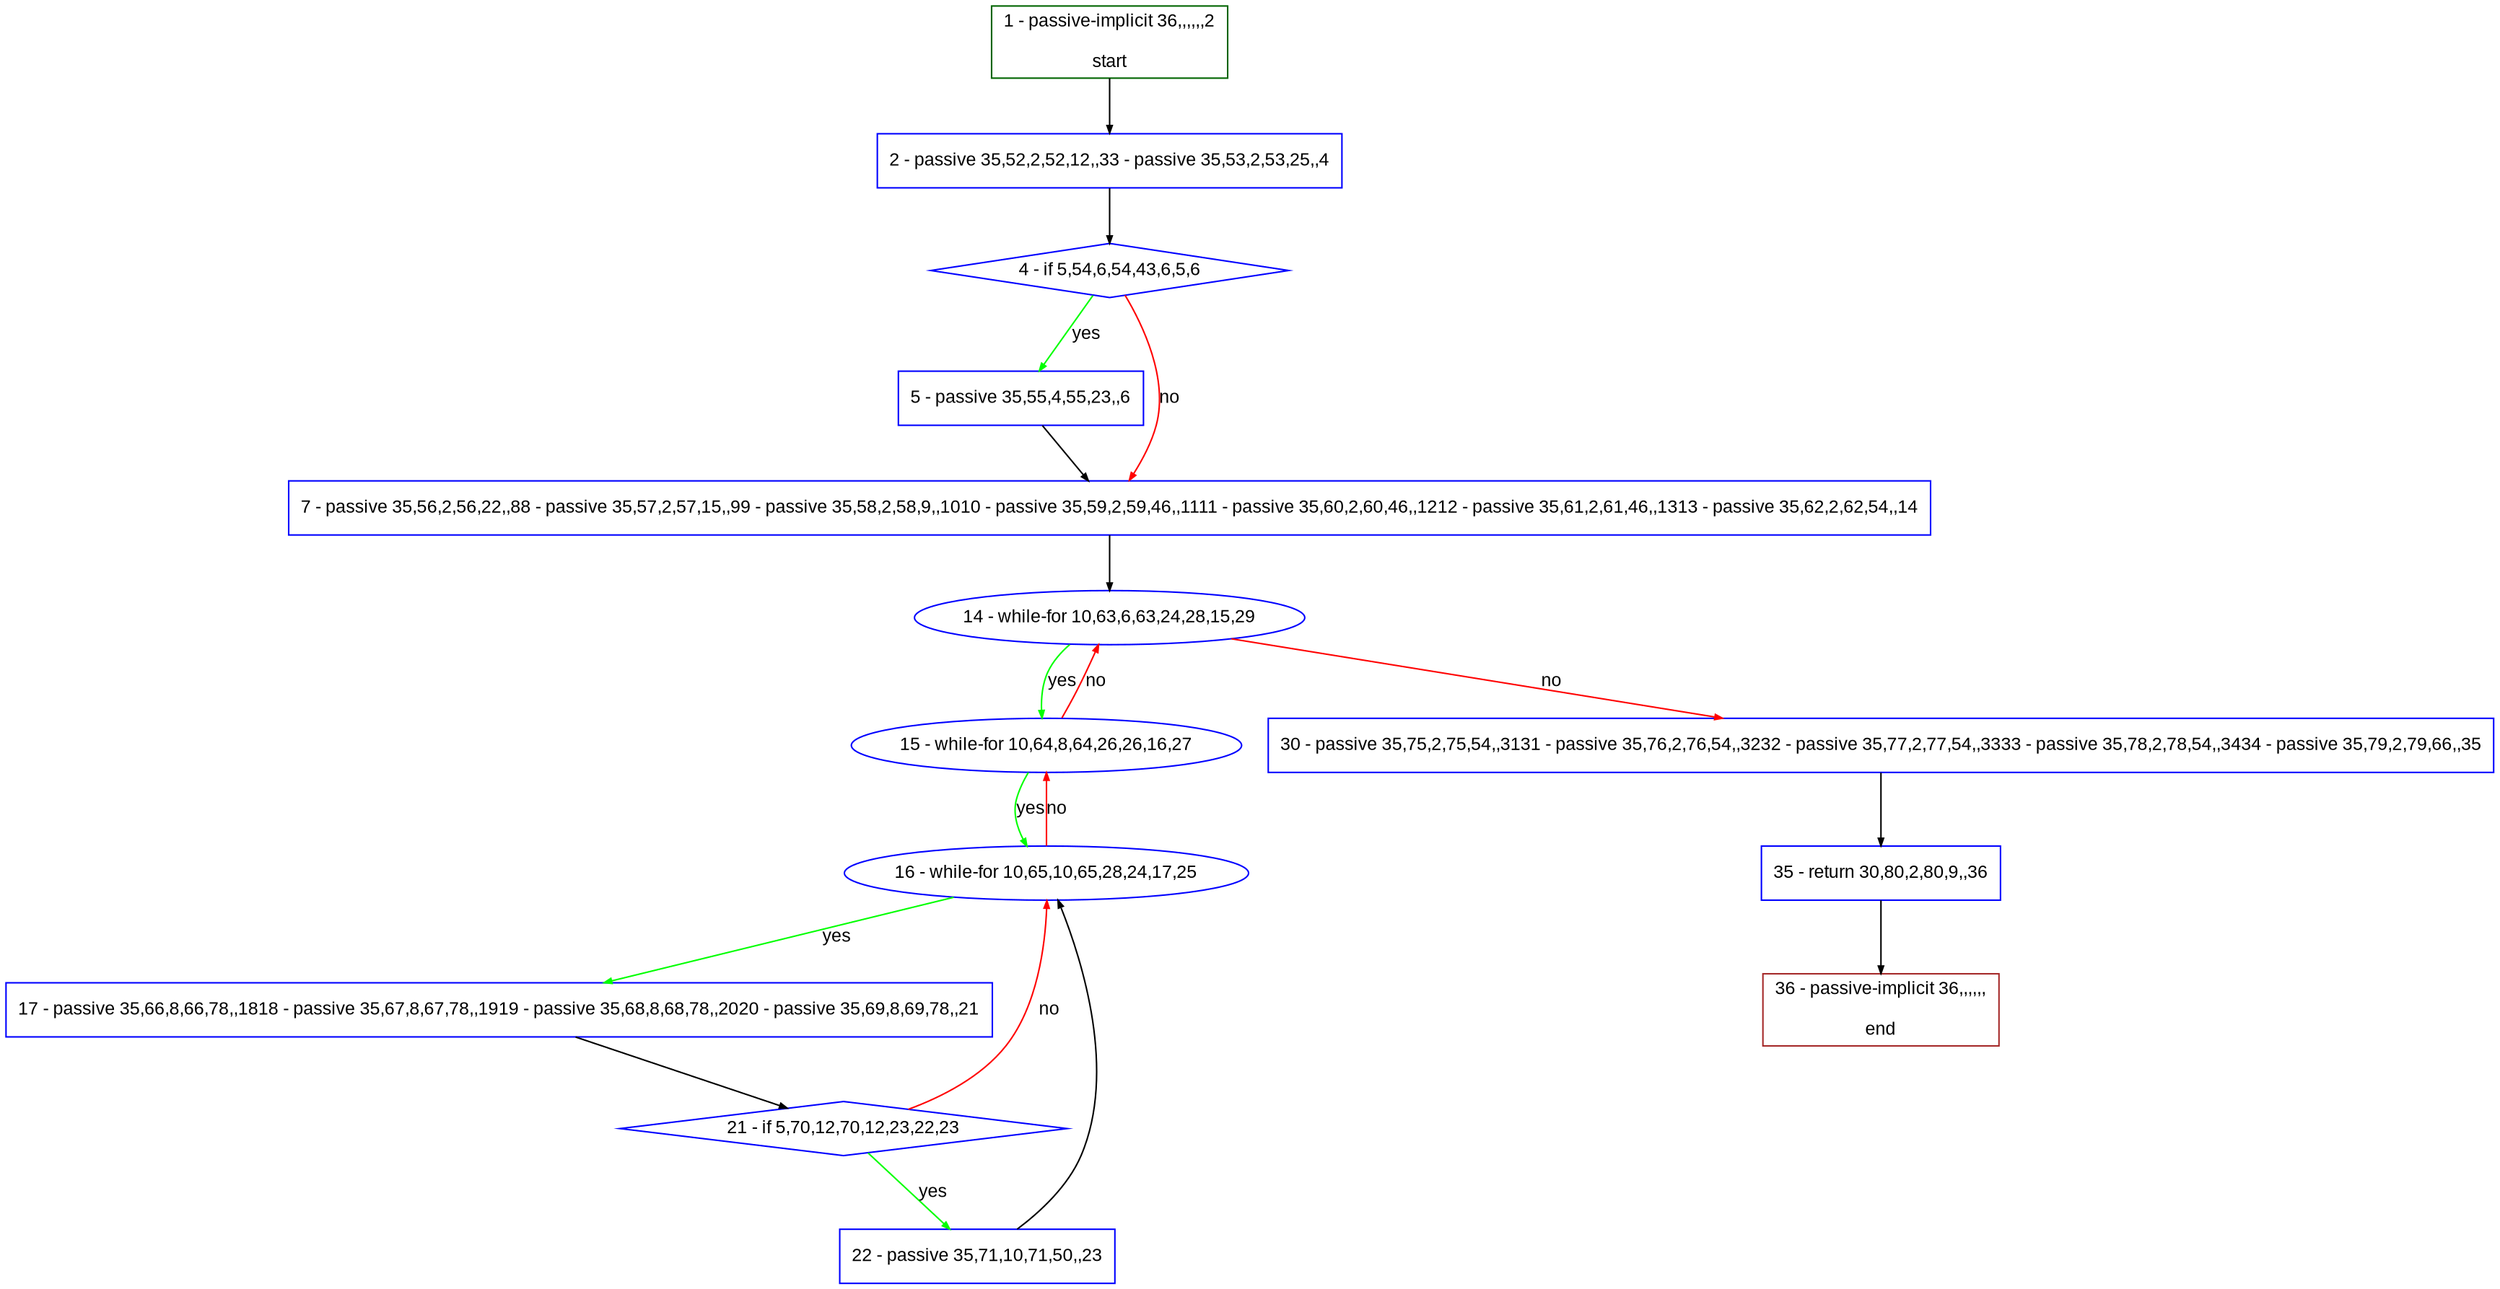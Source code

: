 digraph "" {
  graph [pack="true", label="", fontsize="12", packmode="clust", fontname="Arial", fillcolor="#FFFFCC", bgcolor="white", style="rounded,filled", compound="true"];
  node [node_initialized="no", label="", color="grey", fontsize="12", fillcolor="white", fontname="Arial", style="filled", shape="rectangle", compound="true", fixedsize="false"];
  edge [fontcolor="black", arrowhead="normal", arrowtail="none", arrowsize="0.5", ltail="", label="", color="black", fontsize="12", lhead="", fontname="Arial", dir="forward", compound="true"];
  __N1 [label="2 - passive 35,52,2,52,12,,33 - passive 35,53,2,53,25,,4", color="#0000ff", fillcolor="#ffffff", style="filled", shape="box"];
  __N2 [label="1 - passive-implicit 36,,,,,,2\n\nstart", color="#006400", fillcolor="#ffffff", style="filled", shape="box"];
  __N3 [label="4 - if 5,54,6,54,43,6,5,6", color="#0000ff", fillcolor="#ffffff", style="filled", shape="diamond"];
  __N4 [label="5 - passive 35,55,4,55,23,,6", color="#0000ff", fillcolor="#ffffff", style="filled", shape="box"];
  __N5 [label="7 - passive 35,56,2,56,22,,88 - passive 35,57,2,57,15,,99 - passive 35,58,2,58,9,,1010 - passive 35,59,2,59,46,,1111 - passive 35,60,2,60,46,,1212 - passive 35,61,2,61,46,,1313 - passive 35,62,2,62,54,,14", color="#0000ff", fillcolor="#ffffff", style="filled", shape="box"];
  __N6 [label="14 - while-for 10,63,6,63,24,28,15,29", color="#0000ff", fillcolor="#ffffff", style="filled", shape="oval"];
  __N7 [label="15 - while-for 10,64,8,64,26,26,16,27", color="#0000ff", fillcolor="#ffffff", style="filled", shape="oval"];
  __N8 [label="30 - passive 35,75,2,75,54,,3131 - passive 35,76,2,76,54,,3232 - passive 35,77,2,77,54,,3333 - passive 35,78,2,78,54,,3434 - passive 35,79,2,79,66,,35", color="#0000ff", fillcolor="#ffffff", style="filled", shape="box"];
  __N9 [label="16 - while-for 10,65,10,65,28,24,17,25", color="#0000ff", fillcolor="#ffffff", style="filled", shape="oval"];
  __N10 [label="17 - passive 35,66,8,66,78,,1818 - passive 35,67,8,67,78,,1919 - passive 35,68,8,68,78,,2020 - passive 35,69,8,69,78,,21", color="#0000ff", fillcolor="#ffffff", style="filled", shape="box"];
  __N11 [label="21 - if 5,70,12,70,12,23,22,23", color="#0000ff", fillcolor="#ffffff", style="filled", shape="diamond"];
  __N12 [label="22 - passive 35,71,10,71,50,,23", color="#0000ff", fillcolor="#ffffff", style="filled", shape="box"];
  __N13 [label="35 - return 30,80,2,80,9,,36", color="#0000ff", fillcolor="#ffffff", style="filled", shape="box"];
  __N14 [label="36 - passive-implicit 36,,,,,,\n\nend", color="#a52a2a", fillcolor="#ffffff", style="filled", shape="box"];
  __N2 -> __N1 [arrowhead="normal", arrowtail="none", color="#000000", label="", dir="forward"];
  __N1 -> __N3 [arrowhead="normal", arrowtail="none", color="#000000", label="", dir="forward"];
  __N3 -> __N4 [arrowhead="normal", arrowtail="none", color="#00ff00", label="yes", dir="forward"];
  __N3 -> __N5 [arrowhead="normal", arrowtail="none", color="#ff0000", label="no", dir="forward"];
  __N4 -> __N5 [arrowhead="normal", arrowtail="none", color="#000000", label="", dir="forward"];
  __N5 -> __N6 [arrowhead="normal", arrowtail="none", color="#000000", label="", dir="forward"];
  __N6 -> __N7 [arrowhead="normal", arrowtail="none", color="#00ff00", label="yes", dir="forward"];
  __N7 -> __N6 [arrowhead="normal", arrowtail="none", color="#ff0000", label="no", dir="forward"];
  __N6 -> __N8 [arrowhead="normal", arrowtail="none", color="#ff0000", label="no", dir="forward"];
  __N7 -> __N9 [arrowhead="normal", arrowtail="none", color="#00ff00", label="yes", dir="forward"];
  __N9 -> __N7 [arrowhead="normal", arrowtail="none", color="#ff0000", label="no", dir="forward"];
  __N9 -> __N10 [arrowhead="normal", arrowtail="none", color="#00ff00", label="yes", dir="forward"];
  __N10 -> __N11 [arrowhead="normal", arrowtail="none", color="#000000", label="", dir="forward"];
  __N11 -> __N9 [arrowhead="normal", arrowtail="none", color="#ff0000", label="no", dir="forward"];
  __N11 -> __N12 [arrowhead="normal", arrowtail="none", color="#00ff00", label="yes", dir="forward"];
  __N12 -> __N9 [arrowhead="normal", arrowtail="none", color="#000000", label="", dir="forward"];
  __N8 -> __N13 [arrowhead="normal", arrowtail="none", color="#000000", label="", dir="forward"];
  __N13 -> __N14 [arrowhead="normal", arrowtail="none", color="#000000", label="", dir="forward"];
}
